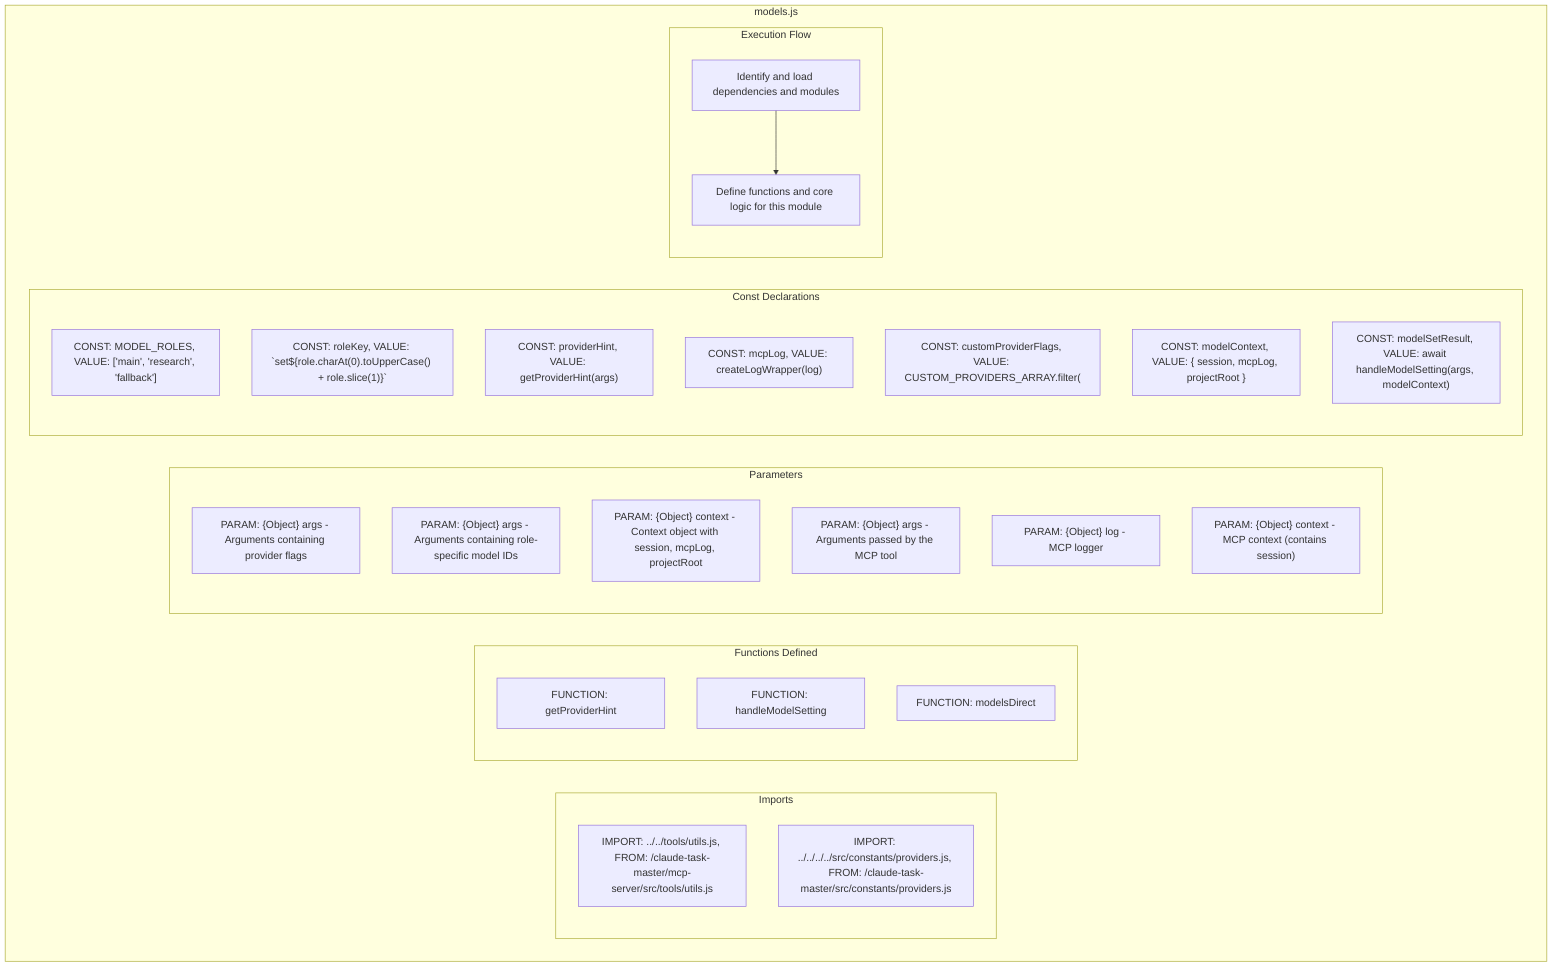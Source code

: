 flowchart TB
    subgraph Imports["Imports"]
        I1["IMPORT: ../../tools/utils.js, FROM: /claude-task-master/mcp-server/src/tools/utils.js"]
        I2["IMPORT: ../../../../src/constants/providers.js, FROM: /claude-task-master/src/constants/providers.js"]
    end
    subgraph FunctionsDefined["Functions Defined"]
        FU1["FUNCTION: getProviderHint"]
        FU2["FUNCTION: handleModelSetting"]
        FU3["FUNCTION: modelsDirect"]
    end
    subgraph Parameters["Parameters"]
        P1["PARAM: {Object} args - Arguments containing provider flags"]
        P2["PARAM: {Object} args - Arguments containing role-specific model IDs"]
        P3["PARAM: {Object} context - Context object with session, mcpLog, projectRoot"]
        P4["PARAM: {Object} args - Arguments passed by the MCP tool"]
        P5["PARAM: {Object} log - MCP logger"]
        P6["PARAM: {Object} context - MCP context (contains session)"]
    end
    subgraph Constants["Const Declarations"]
        C1["CONST: MODEL_ROLES, VALUE: ['main', 'research', 'fallback']"]
        C2["CONST: roleKey, VALUE: `set${role.charAt(0).toUpperCase() + role.slice(1)}`"]
        C3["CONST: providerHint, VALUE: getProviderHint(args)"]
        C4["CONST: mcpLog, VALUE: createLogWrapper(log)"]
        C5["CONST: customProviderFlags, VALUE: CUSTOM_PROVIDERS_ARRAY.filter("]
        C6["CONST: modelContext, VALUE: { session, mcpLog, projectRoot }"]
        C7["CONST: modelSetResult, VALUE: await handleModelSetting(args, modelContext)"]
    end
    subgraph ExecutionFlow["Execution Flow"]
        FL1["Identify and load dependencies and modules"]
        FL2["Define functions and core logic for this module"]
    end
    subgraph FileName["models.js"]
        Imports
        FunctionsDefined
        Parameters
        Constants
        ExecutionFlow
    end
    FL1 --> FL2